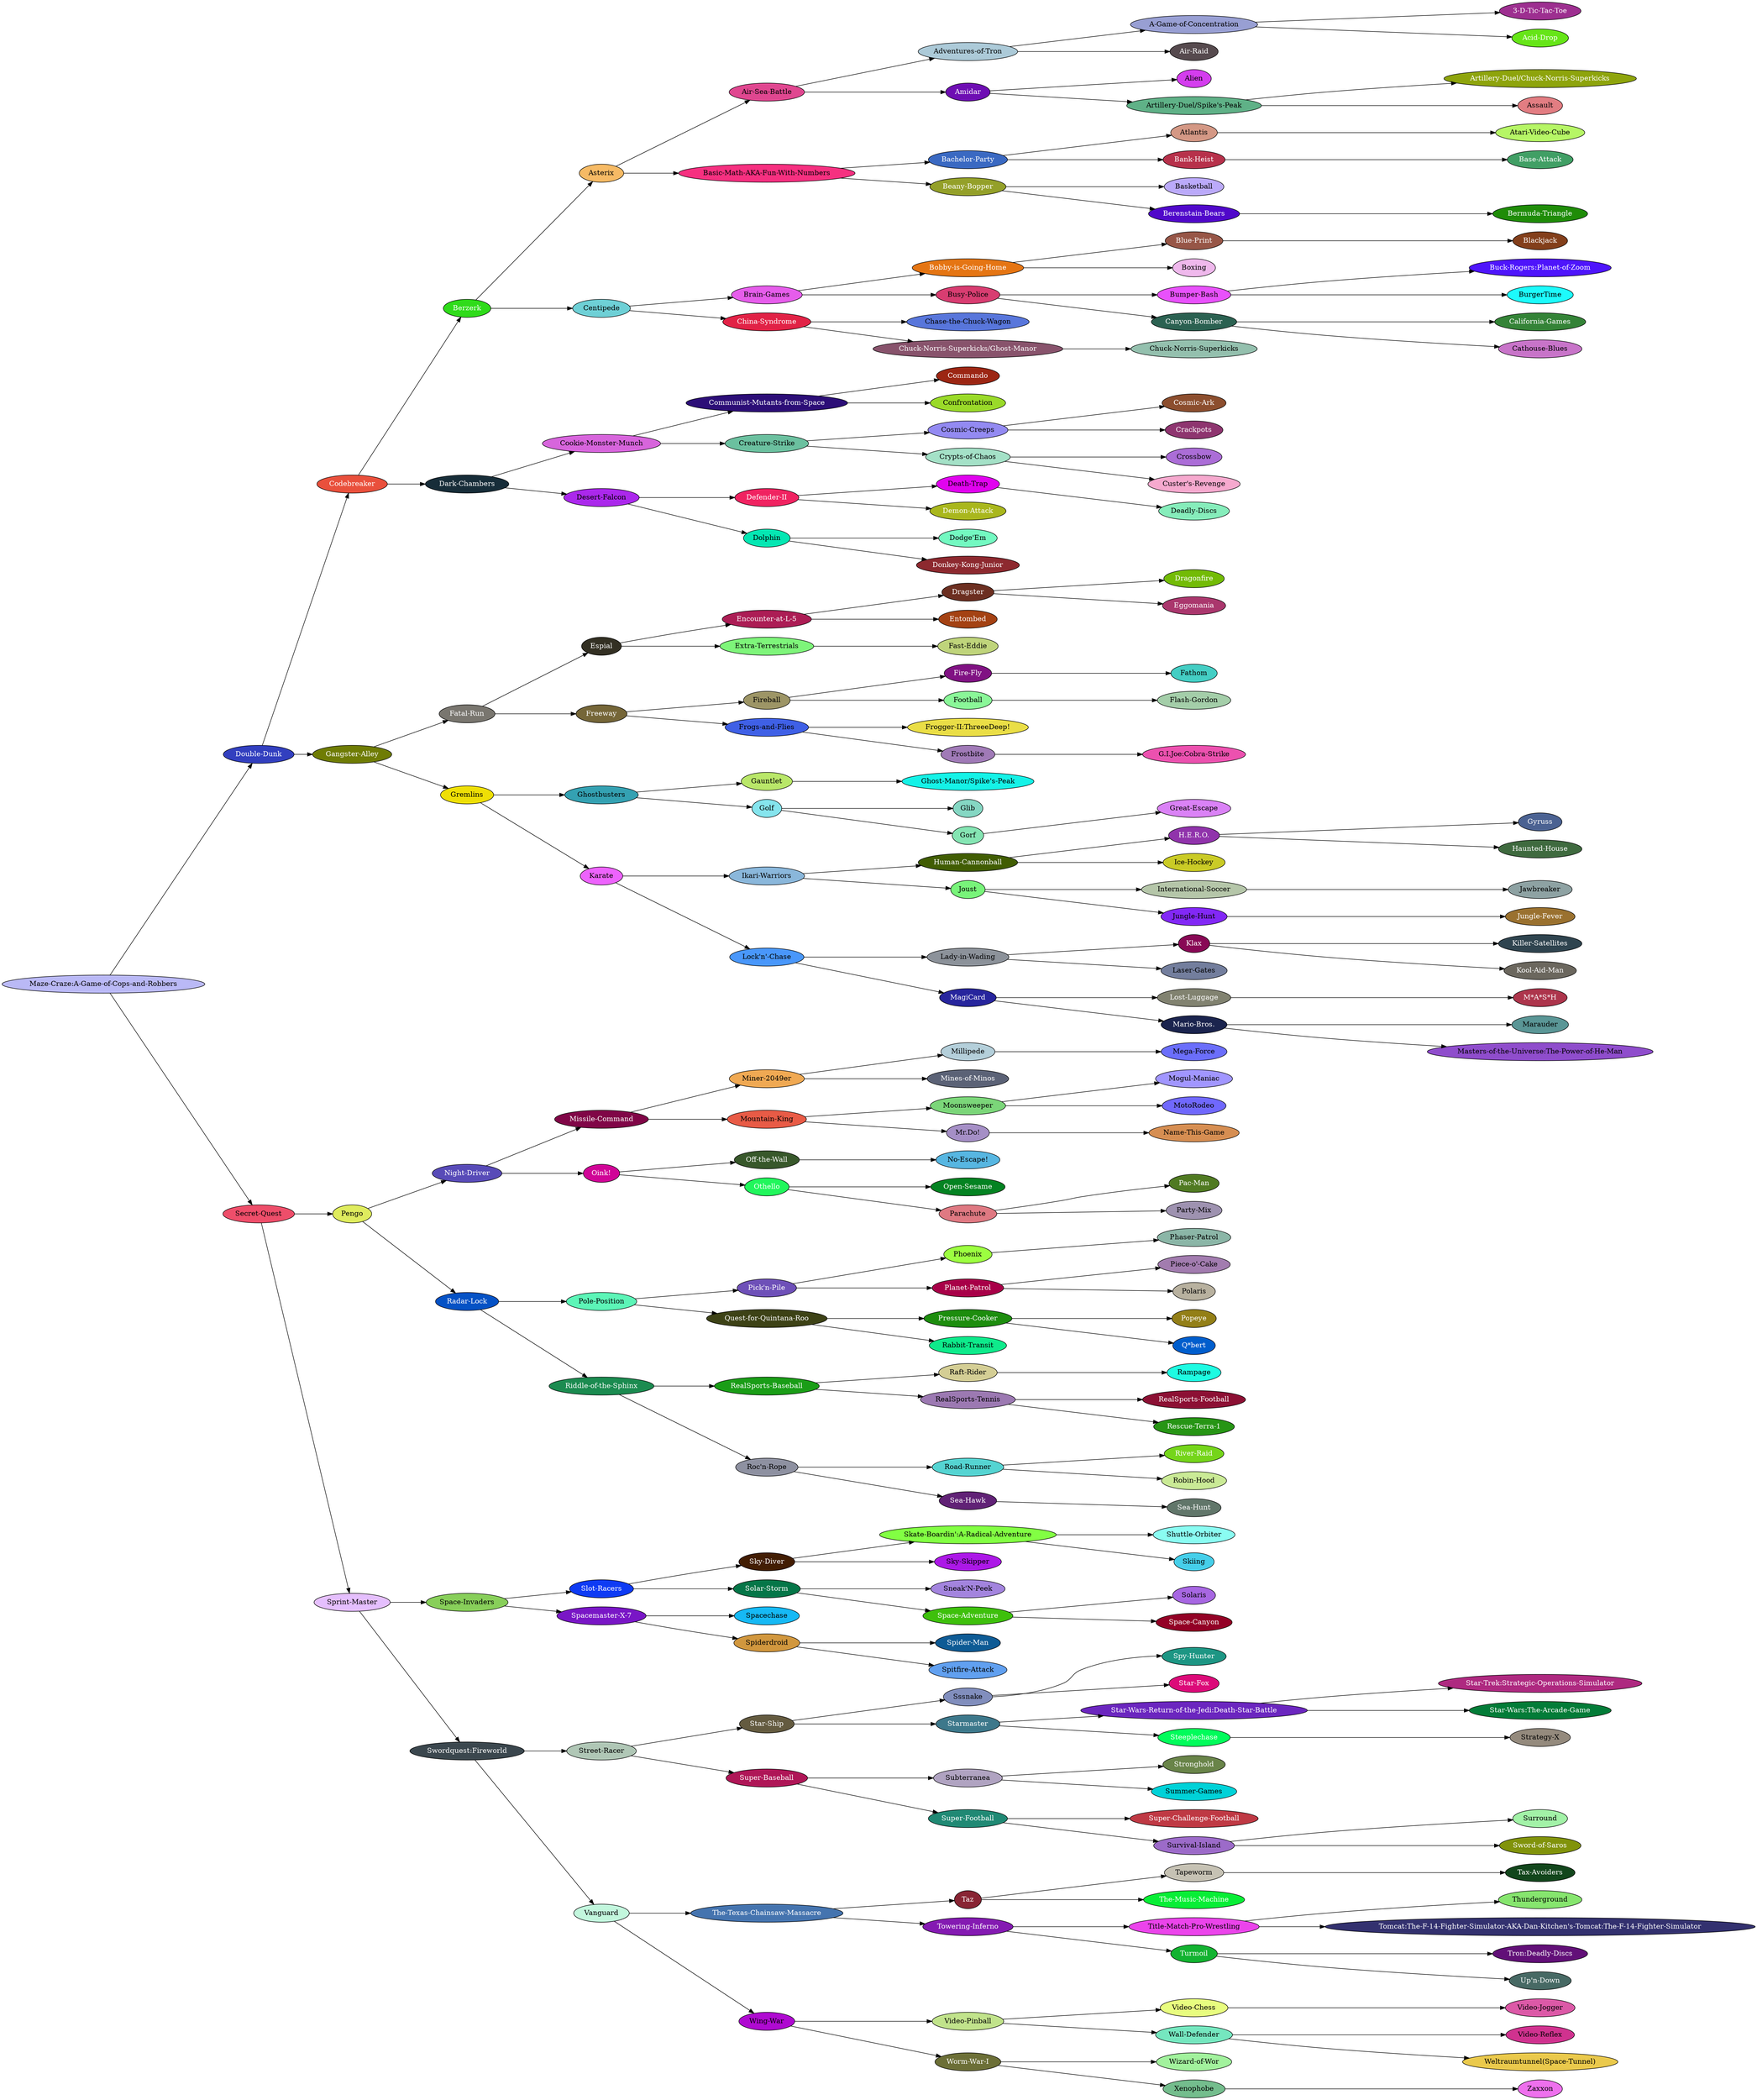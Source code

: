digraph ArvoreJogos { rankdir="LR"
"Maze-Craze:A-Game-of-Cops-and-Robbers" [label="Maze-Craze:A-Game-of-Cops-and-Robbers", style=filled, fillcolor="#BAB9F6", fontcolor="#000000"];
"Maze-Craze:A-Game-of-Cops-and-Robbers" -> "Double-Dunk";
"Double-Dunk" [label="Double-Dunk", style=filled, fillcolor="#323FBF", fontcolor="#FFFFFF"];
"Double-Dunk" -> "Codebreaker";
"Codebreaker" [label="Codebreaker", style=filled, fillcolor="#E9503C", fontcolor="#FFFFFF"];
"Codebreaker" -> "Berzerk";
"Berzerk" [label="Berzerk", style=filled, fillcolor="#2FDB1A", fontcolor="#FFFFFF"];
"Berzerk" -> "Asterix";
"Asterix" [label="Asterix", style=filled, fillcolor="#F6BA65", fontcolor="#000000"];
"Asterix" -> "Air-Sea-Battle";
"Air-Sea-Battle" [label="Air-Sea-Battle", style=filled, fillcolor="#E04790", fontcolor="#000000"];
"Air-Sea-Battle" -> "Adventures-of-Tron";
"Adventures-of-Tron" [label="Adventures-of-Tron", style=filled, fillcolor="#ACCAD8", fontcolor="#000000"];
"Adventures-of-Tron" -> "A-Game-of-Concentration";
"A-Game-of-Concentration" [label="A-Game-of-Concentration", style=filled, fillcolor="#989FD3", fontcolor="#000000"];
"A-Game-of-Concentration" -> "3-D-Tic-Tac-Toe";
"3-D-Tic-Tac-Toe" [label="3-D-Tic-Tac-Toe", style=filled, fillcolor="#9D2F90", fontcolor="#FFFFFF"];
"A-Game-of-Concentration" -> "Acid-Drop";
"Acid-Drop" [label="Acid-Drop", style=filled, fillcolor="#66E518", fontcolor="#FFFFFF"];
"Adventures-of-Tron" -> "Air-Raid";
"Air-Raid" [label="Air-Raid", style=filled, fillcolor="#564A4E", fontcolor="#FFFFFF"];
"Air-Sea-Battle" -> "Amidar";
"Amidar" [label="Amidar", style=filled, fillcolor="#6E0EB3", fontcolor="#FFFFFF"];
"Amidar" -> "Alien";
"Alien" [label="Alien", style=filled, fillcolor="#D43DEE", fontcolor="#000000"];
"Amidar" -> "Artillery-Duel/Spike's-Peak";
"Artillery-Duel/Spike's-Peak" [label="Artillery-Duel/Spike's-Peak", style=filled, fillcolor="#5FB187", fontcolor="#000000"];
"Artillery-Duel/Spike's-Peak" -> "Artillery-Duel/Chuck-Norris-Superkicks";
"Artillery-Duel/Chuck-Norris-Superkicks" [label="Artillery-Duel/Chuck-Norris-Superkicks", style=filled, fillcolor="#8EA40C", fontcolor="#FFFFFF"];
"Artillery-Duel/Spike's-Peak" -> "Assault";
"Assault" [label="Assault", style=filled, fillcolor="#E27D82", fontcolor="#000000"];
"Asterix" -> "Basic-Math-AKA-Fun-With-Numbers";
"Basic-Math-AKA-Fun-With-Numbers" [label="Basic-Math-AKA-Fun-With-Numbers", style=filled, fillcolor="#F63080", fontcolor="#000000"];
"Basic-Math-AKA-Fun-With-Numbers" -> "Bachelor-Party";
"Bachelor-Party" [label="Bachelor-Party", style=filled, fillcolor="#3A69C2", fontcolor="#FFFFFF"];
"Bachelor-Party" -> "Atlantis";
"Atlantis" [label="Atlantis", style=filled, fillcolor="#D49885", fontcolor="#000000"];
"Atlantis" -> "Atari-Video-Cube";
"Atari-Video-Cube" [label="Atari-Video-Cube", style=filled, fillcolor="#B6F666", fontcolor="#000000"];
"Bachelor-Party" -> "Bank-Heist";
"Bank-Heist" [label="Bank-Heist", style=filled, fillcolor="#B7314B", fontcolor="#FFFFFF"];
"Bank-Heist" -> "Base-Attack";
"Base-Attack" [label="Base-Attack", style=filled, fillcolor="#419F65", fontcolor="#FFFFFF"];
"Basic-Math-AKA-Fun-With-Numbers" -> "Beany-Bopper";
"Beany-Bopper" [label="Beany-Bopper", style=filled, fillcolor="#94A029", fontcolor="#FFFFFF"];
"Beany-Bopper" -> "Basketball";
"Basketball" [label="Basketball", style=filled, fillcolor="#BBAAFA", fontcolor="#000000"];
"Beany-Bopper" -> "Berenstain-Bears";
"Berenstain-Bears" [label="Berenstain-Bears", style=filled, fillcolor="#5008CA", fontcolor="#FFFFFF"];
"Berenstain-Bears" -> "Bermuda-Triangle";
"Bermuda-Triangle" [label="Bermuda-Triangle", style=filled, fillcolor="#1F8C08", fontcolor="#FFFFFF"];
"Berzerk" -> "Centipede";
"Centipede" [label="Centipede", style=filled, fillcolor="#6ED0D6", fontcolor="#000000"];
"Centipede" -> "Brain-Games";
"Brain-Games" [label="Brain-Games", style=filled, fillcolor="#E65DEB", fontcolor="#000000"];
"Brain-Games" -> "Bobby-is-Going-Home";
"Bobby-is-Going-Home" [label="Bobby-is-Going-Home", style=filled, fillcolor="#E57513", fontcolor="#FFFFFF"];
"Bobby-is-Going-Home" -> "Blue-Print";
"Blue-Print" [label="Blue-Print", style=filled, fillcolor="#975647", fontcolor="#FFFFFF"];
"Blue-Print" -> "Blackjack";
"Blackjack" [label="Blackjack", style=filled, fillcolor="#833F1B", fontcolor="#FFFFFF"];
"Bobby-is-Going-Home" -> "Boxing";
"Boxing" [label="Boxing", style=filled, fillcolor="#EFB8EC", fontcolor="#000000"];
"Brain-Games" -> "Busy-Police";
"Busy-Police" [label="Busy-Police", style=filled, fillcolor="#D83D71", fontcolor="#000000"];
"Busy-Police" -> "Bumper-Bash";
"Bumper-Bash" [label="Bumper-Bash", style=filled, fillcolor="#E851FB", fontcolor="#000000"];
"Bumper-Bash" -> "Buck-Rogers:Planet-of-Zoom";
"Buck-Rogers:Planet-of-Zoom" [label="Buck-Rogers:Planet-of-Zoom", style=filled, fillcolor="#4E15FB", fontcolor="#FFFFFF"];
"Bumper-Bash" -> "BurgerTime";
"BurgerTime" [label="BurgerTime", style=filled, fillcolor="#1DFAFB", fontcolor="#000000"];
"Busy-Police" -> "Canyon-Bomber";
"Canyon-Bomber" [label="Canyon-Bomber", style=filled, fillcolor="#2B6151", fontcolor="#FFFFFF"];
"Canyon-Bomber" -> "California-Games";
"California-Games" [label="California-Games", style=filled, fillcolor="#348337", fontcolor="#FFFFFF"];
"Canyon-Bomber" -> "Cathouse-Blues";
"Cathouse-Blues" [label="Cathouse-Blues", style=filled, fillcolor="#C874C9", fontcolor="#000000"];
"Centipede" -> "China-Syndrome";
"China-Syndrome" [label="China-Syndrome", style=filled, fillcolor="#E12246", fontcolor="#FFFFFF"];
"China-Syndrome" -> "Chase-the-Chuck-Wagon";
"Chase-the-Chuck-Wagon" [label="Chase-the-Chuck-Wagon", style=filled, fillcolor="#5876DB", fontcolor="#000000"];
"China-Syndrome" -> "Chuck-Norris-Superkicks/Ghost-Manor";
"Chuck-Norris-Superkicks/Ghost-Manor" [label="Chuck-Norris-Superkicks/Ghost-Manor", style=filled, fillcolor="#88536C", fontcolor="#FFFFFF"];
"Chuck-Norris-Superkicks/Ghost-Manor" -> "Chuck-Norris-Superkicks";
"Chuck-Norris-Superkicks" [label="Chuck-Norris-Superkicks", style=filled, fillcolor="#94C0AE", fontcolor="#000000"];
"Codebreaker" -> "Dark-Chambers";
"Dark-Chambers" [label="Dark-Chambers", style=filled, fillcolor="#172D39", fontcolor="#FFFFFF"];
"Dark-Chambers" -> "Cookie-Monster-Munch";
"Cookie-Monster-Munch" [label="Cookie-Monster-Munch", style=filled, fillcolor="#D765DC", fontcolor="#000000"];
"Cookie-Monster-Munch" -> "Communist-Mutants-from-Space";
"Communist-Mutants-from-Space" [label="Communist-Mutants-from-Space", style=filled, fillcolor="#2C0E77", fontcolor="#FFFFFF"];
"Communist-Mutants-from-Space" -> "Commando";
"Commando" [label="Commando", style=filled, fillcolor="#9C2613", fontcolor="#FFFFFF"];
"Communist-Mutants-from-Space" -> "Confrontation";
"Confrontation" [label="Confrontation", style=filled, fillcolor="#9ADA29", fontcolor="#000000"];
"Cookie-Monster-Munch" -> "Creature-Strike";
"Creature-Strike" [label="Creature-Strike", style=filled, fillcolor="#6BC09F", fontcolor="#000000"];
"Creature-Strike" -> "Cosmic-Creeps";
"Cosmic-Creeps" [label="Cosmic-Creeps", style=filled, fillcolor="#938AF2", fontcolor="#000000"];
"Cosmic-Creeps" -> "Cosmic-Ark";
"Cosmic-Ark" [label="Cosmic-Ark", style=filled, fillcolor="#8C4E2E", fontcolor="#FFFFFF"];
"Cosmic-Creeps" -> "Crackpots";
"Crackpots" [label="Crackpots", style=filled, fillcolor="#8E356F", fontcolor="#FFFFFF"];
"Creature-Strike" -> "Crypts-of-Chaos";
"Crypts-of-Chaos" [label="Crypts-of-Chaos", style=filled, fillcolor="#A4E1C7", fontcolor="#000000"];
"Crypts-of-Chaos" -> "Crossbow";
"Crossbow" [label="Crossbow", style=filled, fillcolor="#AB6DD7", fontcolor="#000000"];
"Crypts-of-Chaos" -> "Custer's-Revenge";
"Custer's-Revenge" [label="Custer's-Revenge", style=filled, fillcolor="#F6A9CE", fontcolor="#000000"];
"Dark-Chambers" -> "Desert-Falcon";
"Desert-Falcon" [label="Desert-Falcon", style=filled, fillcolor="#AB28EC", fontcolor="#000000"];
"Desert-Falcon" -> "Defender-II";
"Defender-II" [label="Defender-II", style=filled, fillcolor="#F02361", fontcolor="#FFFFFF"];
"Defender-II" -> "Death-Trap";
"Death-Trap" [label="Death-Trap", style=filled, fillcolor="#E103EF", fontcolor="#000000"];
"Death-Trap" -> "Deadly-Discs";
"Deadly-Discs" [label="Deadly-Discs", style=filled, fillcolor="#86EDBB", fontcolor="#000000"];
"Defender-II" -> "Demon-Attack";
"Demon-Attack" [label="Demon-Attack", style=filled, fillcolor="#A9B71D", fontcolor="#FFFFFF"];
"Desert-Falcon" -> "Dolphin";
"Dolphin" [label="Dolphin", style=filled, fillcolor="#05E7B3", fontcolor="#000000"];
"Dolphin" -> "Dodge'Em";
"Dodge'Em" [label="Dodge'Em", style=filled, fillcolor="#73F9C1", fontcolor="#000000"];
"Dolphin" -> "Donkey-Kong-Junior";
"Donkey-Kong-Junior" [label="Donkey-Kong-Junior", style=filled, fillcolor="#8D292F", fontcolor="#FFFFFF"];
"Double-Dunk" -> "Gangster-Alley";
"Gangster-Alley" [label="Gangster-Alley", style=filled, fillcolor="#6F7C04", fontcolor="#FFFFFF"];
"Gangster-Alley" -> "Fatal-Run";
"Fatal-Run" [label="Fatal-Run", style=filled, fillcolor="#79766F", fontcolor="#FFFFFF"];
"Fatal-Run" -> "Espial";
"Espial" [label="Espial", style=filled, fillcolor="#333023", fontcolor="#FFFFFF"];
"Espial" -> "Encounter-at-L-5";
"Encounter-at-L-5" [label="Encounter-at-L-5", style=filled, fillcolor="#AC1D55", fontcolor="#FFFFFF"];
"Encounter-at-L-5" -> "Dragster";
"Dragster" [label="Dragster", style=filled, fillcolor="#6C2F21", fontcolor="#FFFFFF"];
"Dragster" -> "Dragonfire";
"Dragonfire" [label="Dragonfire", style=filled, fillcolor="#73BB06", fontcolor="#FFFFFF"];
"Dragster" -> "Eggomania";
"Eggomania" [label="Eggomania", style=filled, fillcolor="#AA376D", fontcolor="#FFFFFF"];
"Encounter-at-L-5" -> "Entombed";
"Entombed" [label="Entombed", style=filled, fillcolor="#A44213", fontcolor="#FFFFFF"];
"Espial" -> "Extra-Terrestrials";
"Extra-Terrestrials" [label="Extra-Terrestrials", style=filled, fillcolor="#7EF57A", fontcolor="#000000"];
"Extra-Terrestrials" -> "Fast-Eddie";
"Fast-Eddie" [label="Fast-Eddie", style=filled, fillcolor="#BFD47B", fontcolor="#000000"];
"Fatal-Run" -> "Freeway";
"Freeway" [label="Freeway", style=filled, fillcolor="#756638", fontcolor="#FFFFFF"];
"Freeway" -> "Fireball";
"Fireball" [label="Fireball", style=filled, fillcolor="#9D9566", fontcolor="#000000"];
"Fireball" -> "Fire-Fly";
"Fire-Fly" [label="Fire-Fly", style=filled, fillcolor="#801283", fontcolor="#FFFFFF"];
"Fire-Fly" -> "Fathom";
"Fathom" [label="Fathom", style=filled, fillcolor="#44CEC4", fontcolor="#000000"];
"Fireball" -> "Football";
"Football" [label="Football", style=filled, fillcolor="#8AF798", fontcolor="#000000"];
"Football" -> "Flash-Gordon";
"Flash-Gordon" [label="Flash-Gordon", style=filled, fillcolor="#A4CEA9", fontcolor="#000000"];
"Freeway" -> "Frogs-and-Flies";
"Frogs-and-Flies" [label="Frogs-and-Flies", style=filled, fillcolor="#3F60E6", fontcolor="#000000"];
"Frogs-and-Flies" -> "Frogger-II:ThreeeDeep!";
"Frogger-II:ThreeeDeep!" [label="Frogger-II:ThreeeDeep!", style=filled, fillcolor="#EADE46", fontcolor="#000000"];
"Frogs-and-Flies" -> "Frostbite";
"Frostbite" [label="Frostbite", style=filled, fillcolor="#A07AB7", fontcolor="#000000"];
"Frostbite" -> "G.I.Joe:Cobra-Strike";
"G.I.Joe:Cobra-Strike" [label="G.I.Joe:Cobra-Strike", style=filled, fillcolor="#EC51AF", fontcolor="#000000"];
"Gangster-Alley" -> "Gremlins";
"Gremlins" [label="Gremlins", style=filled, fillcolor="#EEDF06", fontcolor="#000000"];
"Gremlins" -> "Ghostbusters";
"Ghostbusters" [label="Ghostbusters", style=filled, fillcolor="#34A1B2", fontcolor="#000000"];
"Ghostbusters" -> "Gauntlet";
"Gauntlet" [label="Gauntlet", style=filled, fillcolor="#B9E769", fontcolor="#000000"];
"Gauntlet" -> "Ghost-Manor/Spike's-Peak";
"Ghost-Manor/Spike's-Peak" [label="Ghost-Manor/Spike's-Peak", style=filled, fillcolor="#15F2E7", fontcolor="#000000"];
"Ghostbusters" -> "Golf";
"Golf" [label="Golf", style=filled, fillcolor="#85E4ED", fontcolor="#000000"];
"Golf" -> "Glib";
"Glib" [label="Glib", style=filled, fillcolor="#85D7C3", fontcolor="#000000"];
"Golf" -> "Gorf";
"Gorf" [label="Gorf", style=filled, fillcolor="#85E5B3", fontcolor="#000000"];
"Gorf" -> "Great-Escape";
"Great-Escape" [label="Great-Escape", style=filled, fillcolor="#DA82F6", fontcolor="#000000"];
"Gremlins" -> "Karate";
"Karate" [label="Karate", style=filled, fillcolor="#ED63FD", fontcolor="#000000"];
"Karate" -> "Ikari-Warriors";
"Ikari-Warriors" [label="Ikari-Warriors", style=filled, fillcolor="#8AB7DB", fontcolor="#000000"];
"Ikari-Warriors" -> "Human-Cannonball";
"Human-Cannonball" [label="Human-Cannonball", style=filled, fillcolor="#415D03", fontcolor="#FFFFFF"];
"Human-Cannonball" -> "H.E.R.O.";
"H.E.R.O." [label="H.E.R.O.", style=filled, fillcolor="#9033AB", fontcolor="#FFFFFF"];
"H.E.R.O." -> "Gyruss";
"Gyruss" [label="Gyruss", style=filled, fillcolor="#4B6292", fontcolor="#FFFFFF"];
"H.E.R.O." -> "Haunted-House";
"Haunted-House" [label="Haunted-House", style=filled, fillcolor="#3F6A3F", fontcolor="#FFFFFF"];
"Human-Cannonball" -> "Ice-Hockey";
"Ice-Hockey" [label="Ice-Hockey", style=filled, fillcolor="#CACB26", fontcolor="#000000"];
"Ikari-Warriors" -> "Joust";
"Joust" [label="Joust", style=filled, fillcolor="#78F47A", fontcolor="#000000"];
"Joust" -> "International-Soccer";
"International-Soccer" [label="International-Soccer", style=filled, fillcolor="#B5C6A9", fontcolor="#000000"];
"International-Soccer" -> "Jawbreaker";
"Jawbreaker" [label="Jawbreaker", style=filled, fillcolor="#8EA2A3", fontcolor="#000000"];
"Joust" -> "Jungle-Hunt";
"Jungle-Hunt" [label="Jungle-Hunt", style=filled, fillcolor="#8228F6", fontcolor="#000000"];
"Jungle-Hunt" -> "Jungle-Fever";
"Jungle-Fever" [label="Jungle-Fever", style=filled, fillcolor="#9A712F", fontcolor="#FFFFFF"];
"Karate" -> "Lock'n'-Chase";
"Lock'n'-Chase" [label="Lock'n'-Chase", style=filled, fillcolor="#4997FB", fontcolor="#000000"];
"Lock'n'-Chase" -> "Lady-in-Wading";
"Lady-in-Wading" [label="Lady-in-Wading", style=filled, fillcolor="#8C929A", fontcolor="#000000"];
"Lady-in-Wading" -> "Klax";
"Klax" [label="Klax", style=filled, fillcolor="#880855", fontcolor="#FFFFFF"];
"Klax" -> "Killer-Satellites";
"Killer-Satellites" [label="Killer-Satellites", style=filled, fillcolor="#2F444F", fontcolor="#FFFFFF"];
"Klax" -> "Kool-Aid-Man";
"Kool-Aid-Man" [label="Kool-Aid-Man", style=filled, fillcolor="#6B675E", fontcolor="#FFFFFF"];
"Lady-in-Wading" -> "Laser-Gates";
"Laser-Gates" [label="Laser-Gates", style=filled, fillcolor="#737E9D", fontcolor="#000000"];
"Lock'n'-Chase" -> "MagiCard";
"MagiCard" [label="MagiCard", style=filled, fillcolor="#27259D", fontcolor="#FFFFFF"];
"MagiCard" -> "Lost-Luggage";
"Lost-Luggage" [label="Lost-Luggage", style=filled, fillcolor="#818270", fontcolor="#FFFFFF"];
"Lost-Luggage" -> "M*A*S*H";
"M*A*S*H" [label="M*A*S*H", style=filled, fillcolor="#AD354C", fontcolor="#FFFFFF"];
"MagiCard" -> "Mario-Bros.";
"Mario-Bros." [label="Mario-Bros.", style=filled, fillcolor="#1B244E", fontcolor="#FFFFFF"];
"Mario-Bros." -> "Marauder";
"Marauder" [label="Marauder", style=filled, fillcolor="#5A9696", fontcolor="#000000"];
"Mario-Bros." -> "Masters-of-the-Universe:The-Power-of-He-Man";
"Masters-of-the-Universe:The-Power-of-He-Man" [label="Masters-of-the-Universe:The-Power-of-He-Man", style=filled, fillcolor="#8F4DCC", fontcolor="#000000"];
"Maze-Craze:A-Game-of-Cops-and-Robbers" -> "Secret-Quest";
"Secret-Quest" [label="Secret-Quest", style=filled, fillcolor="#EE4E6A", fontcolor="#000000"];
"Secret-Quest" -> "Pengo";
"Pengo" [label="Pengo", style=filled, fillcolor="#DFEC5E", fontcolor="#000000"];
"Pengo" -> "Night-Driver";
"Night-Driver" [label="Night-Driver", style=filled, fillcolor="#584BB8", fontcolor="#FFFFFF"];
"Night-Driver" -> "Missile-Command";
"Missile-Command" [label="Missile-Command", style=filled, fillcolor="#800647", fontcolor="#FFFFFF"];
"Missile-Command" -> "Miner-2049er";
"Miner-2049er" [label="Miner-2049er", style=filled, fillcolor="#F0A953", fontcolor="#000000"];
"Miner-2049er" -> "Millipede";
"Millipede" [label="Millipede", style=filled, fillcolor="#B4CFDA", fontcolor="#000000"];
"Millipede" -> "Mega-Force";
"Mega-Force" [label="Mega-Force", style=filled, fillcolor="#6B6EFB", fontcolor="#000000"];
"Miner-2049er" -> "Mines-of-Minos";
"Mines-of-Minos" [label="Mines-of-Minos", style=filled, fillcolor="#5B6276", fontcolor="#FFFFFF"];
"Missile-Command" -> "Mountain-King";
"Mountain-King" [label="Mountain-King", style=filled, fillcolor="#E85B46", fontcolor="#000000"];
"Mountain-King" -> "Moonsweeper";
"Moonsweeper" [label="Moonsweeper", style=filled, fillcolor="#7BD679", fontcolor="#000000"];
"Moonsweeper" -> "Mogul-Maniac";
"Mogul-Maniac" [label="Mogul-Maniac", style=filled, fillcolor="#A196FF", fontcolor="#000000"];
"Moonsweeper" -> "MotoRodeo";
"MotoRodeo" [label="MotoRodeo", style=filled, fillcolor="#7068FD", fontcolor="#000000"];
"Mountain-King" -> "Mr.Do!";
"Mr.Do!" [label="Mr.Do!", style=filled, fillcolor="#A58FC6", fontcolor="#000000"];
"Mr.Do!" -> "Name-This-Game";
"Name-This-Game" [label="Name-This-Game", style=filled, fillcolor="#D68E52", fontcolor="#000000"];
"Night-Driver" -> "Oink!";
"Oink!" [label="Oink!", style=filled, fillcolor="#D00597", fontcolor="#FFFFFF"];
"Oink!" -> "Off-the-Wall";
"Off-the-Wall" [label="Off-the-Wall", style=filled, fillcolor="#38582B", fontcolor="#FFFFFF"];
"Off-the-Wall" -> "No-Escape!";
"No-Escape!" [label="No-Escape!", style=filled, fillcolor="#57B6E1", fontcolor="#000000"];
"Oink!" -> "Othello";
"Othello" [label="Othello", style=filled, fillcolor="#21F65C", fontcolor="#FFFFFF"];
"Othello" -> "Open-Sesame";
"Open-Sesame" [label="Open-Sesame", style=filled, fillcolor="#048322", fontcolor="#FFFFFF"];
"Othello" -> "Parachute";
"Parachute" [label="Parachute", style=filled, fillcolor="#DF7982", fontcolor="#000000"];
"Parachute" -> "Pac-Man";
"Pac-Man" [label="Pac-Man", style=filled, fillcolor="#507A22", fontcolor="#FFFFFF"];
"Parachute" -> "Party-Mix";
"Party-Mix" [label="Party-Mix", style=filled, fillcolor="#9E92B0", fontcolor="#000000"];
"Pengo" -> "Radar-Lock";
"Radar-Lock" [label="Radar-Lock", style=filled, fillcolor="#0552C5", fontcolor="#FFFFFF"];
"Radar-Lock" -> "Pole-Position";
"Pole-Position" [label="Pole-Position", style=filled, fillcolor="#5CF5B7", fontcolor="#000000"];
"Pole-Position" -> "Pick'n-Pile";
"Pick'n-Pile" [label="Pick'n-Pile", style=filled, fillcolor="#6E50B8", fontcolor="#FFFFFF"];
"Pick'n-Pile" -> "Phoenix";
"Phoenix" [label="Phoenix", style=filled, fillcolor="#9CFF40", fontcolor="#000000"];
"Phoenix" -> "Phaser-Patrol";
"Phaser-Patrol" [label="Phaser-Patrol", style=filled, fillcolor="#8BB6A7", fontcolor="#000000"];
"Pick'n-Pile" -> "Planet-Patrol";
"Planet-Patrol" [label="Planet-Patrol", style=filled, fillcolor="#A80048", fontcolor="#FFFFFF"];
"Planet-Patrol" -> "Piece-o'-Cake";
"Piece-o'-Cake" [label="Piece-o'-Cake", style=filled, fillcolor="#A27CAF", fontcolor="#000000"];
"Planet-Patrol" -> "Polaris";
"Polaris" [label="Polaris", style=filled, fillcolor="#B8B19F", fontcolor="#000000"];
"Pole-Position" -> "Quest-for-Quintana-Roo";
"Quest-for-Quintana-Roo" [label="Quest-for-Quintana-Roo", style=filled, fillcolor="#3D4216", fontcolor="#FFFFFF"];
"Quest-for-Quintana-Roo" -> "Pressure-Cooker";
"Pressure-Cooker" [label="Pressure-Cooker", style=filled, fillcolor="#1D8D0E", fontcolor="#FFFFFF"];
"Pressure-Cooker" -> "Popeye";
"Popeye" [label="Popeye", style=filled, fillcolor="#937F17", fontcolor="#FFFFFF"];
"Pressure-Cooker" -> "Q*bert";
"Q*bert" [label="Q*bert", style=filled, fillcolor="#005ECD", fontcolor="#FFFFFF"];
"Quest-for-Quintana-Roo" -> "Rabbit-Transit";
"Rabbit-Transit" [label="Rabbit-Transit", style=filled, fillcolor="#0EEA8B", fontcolor="#000000"];
"Radar-Lock" -> "Riddle-of-the-Sphinx";
"Riddle-of-the-Sphinx" [label="Riddle-of-the-Sphinx", style=filled, fillcolor="#1B8B50", fontcolor="#FFFFFF"];
"Riddle-of-the-Sphinx" -> "RealSports-Baseball";
"RealSports-Baseball" [label="RealSports-Baseball", style=filled, fillcolor="#1A9D17", fontcolor="#FFFFFF"];
"RealSports-Baseball" -> "Raft-Rider";
"Raft-Rider" [label="Raft-Rider", style=filled, fillcolor="#D4CE95", fontcolor="#000000"];
"Raft-Rider" -> "Rampage";
"Rampage" [label="Rampage", style=filled, fillcolor="#1EFBE2", fontcolor="#000000"];
"RealSports-Baseball" -> "RealSports-Tennis";
"RealSports-Tennis" [label="RealSports-Tennis", style=filled, fillcolor="#9C79B2", fontcolor="#000000"];
"RealSports-Tennis" -> "RealSports-Football";
"RealSports-Football" [label="RealSports-Football", style=filled, fillcolor="#8C1034", fontcolor="#FFFFFF"];
"RealSports-Tennis" -> "Rescue-Terra-1";
"Rescue-Terra-1" [label="Rescue-Terra-1", style=filled, fillcolor="#279515", fontcolor="#FFFFFF"];
"Riddle-of-the-Sphinx" -> "Roc'n-Rope";
"Roc'n-Rope" [label="Roc'n-Rope", style=filled, fillcolor="#8E91A1", fontcolor="#000000"];
"Roc'n-Rope" -> "Road-Runner";
"Road-Runner" [label="Road-Runner", style=filled, fillcolor="#55D4D2", fontcolor="#000000"];
"Road-Runner" -> "River-Raid";
"River-Raid" [label="River-Raid", style=filled, fillcolor="#75D51A", fontcolor="#FFFFFF"];
"Road-Runner" -> "Robin-Hood";
"Robin-Hood" [label="Robin-Hood", style=filled, fillcolor="#CAEA96", fontcolor="#000000"];
"Roc'n-Rope" -> "Sea-Hawk";
"Sea-Hawk" [label="Sea-Hawk", style=filled, fillcolor="#612276", fontcolor="#FFFFFF"];
"Sea-Hawk" -> "Sea-Hunt";
"Sea-Hunt" [label="Sea-Hunt", style=filled, fillcolor="#61766A", fontcolor="#FFFFFF"];
"Secret-Quest" -> "Sprint-Master";
"Sprint-Master" [label="Sprint-Master", style=filled, fillcolor="#E5BFFE", fontcolor="#000000"];
"Sprint-Master" -> "Space-Invaders";
"Space-Invaders" [label="Space-Invaders", style=filled, fillcolor="#88CF5A", fontcolor="#000000"];
"Space-Invaders" -> "Slot-Racers";
"Slot-Racers" [label="Slot-Racers", style=filled, fillcolor="#0E3BF4", fontcolor="#FFFFFF"];
"Slot-Racers" -> "Sky-Diver";
"Sky-Diver" [label="Sky-Diver", style=filled, fillcolor="#421D03", fontcolor="#FFFFFF"];
"Sky-Diver" -> "Skate-Boardin':A-Radical-Adventure";
"Skate-Boardin':A-Radical-Adventure" [label="Skate-Boardin':A-Radical-Adventure", style=filled, fillcolor="#82FF43", fontcolor="#000000"];
"Skate-Boardin':A-Radical-Adventure" -> "Shuttle-Orbiter";
"Shuttle-Orbiter" [label="Shuttle-Orbiter", style=filled, fillcolor="#8AFCF2", fontcolor="#000000"];
"Skate-Boardin':A-Radical-Adventure" -> "Skiing";
"Skiing" [label="Skiing", style=filled, fillcolor="#46CFEA", fontcolor="#000000"];
"Sky-Diver" -> "Sky-Skipper";
"Sky-Skipper" [label="Sky-Skipper", style=filled, fillcolor="#AC18E7", fontcolor="#000000"];
"Slot-Racers" -> "Solar-Storm";
"Solar-Storm" [label="Solar-Storm", style=filled, fillcolor="#057648", fontcolor="#FFFFFF"];
"Solar-Storm" -> "Sneak'N-Peek";
"Sneak'N-Peek" [label="Sneak'N-Peek", style=filled, fillcolor="#A384DE", fontcolor="#000000"];
"Solar-Storm" -> "Space-Adventure";
"Space-Adventure" [label="Space-Adventure", style=filled, fillcolor="#3EC00C", fontcolor="#FFFFFF"];
"Space-Adventure" -> "Solaris";
"Solaris" [label="Solaris", style=filled, fillcolor="#A767E2", fontcolor="#000000"];
"Space-Adventure" -> "Space-Canyon";
"Space-Canyon" [label="Space-Canyon", style=filled, fillcolor="#930126", fontcolor="#FFFFFF"];
"Space-Invaders" -> "Spacemaster-X-7";
"Spacemaster-X-7" [label="Spacemaster-X-7", style=filled, fillcolor="#7916C6", fontcolor="#FFFFFF"];
"Spacemaster-X-7" -> "Spacechase";
"Spacechase" [label="Spacechase", style=filled, fillcolor="#16B9F5", fontcolor="#000000"];
"Spacemaster-X-7" -> "Spiderdroid";
"Spiderdroid" [label="Spiderdroid", style=filled, fillcolor="#D1973E", fontcolor="#000000"];
"Spiderdroid" -> "Spider-Man";
"Spider-Man" [label="Spider-Man", style=filled, fillcolor="#0E5B95", fontcolor="#FFFFFF"];
"Spiderdroid" -> "Spitfire-Attack";
"Spitfire-Attack" [label="Spitfire-Attack", style=filled, fillcolor="#61A0F0", fontcolor="#000000"];
"Sprint-Master" -> "Swordquest:Fireworld";
"Swordquest:Fireworld" [label="Swordquest:Fireworld", style=filled, fillcolor="#3B474E", fontcolor="#FFFFFF"];
"Swordquest:Fireworld" -> "Street-Racer";
"Street-Racer" [label="Street-Racer", style=filled, fillcolor="#B0C7B6", fontcolor="#000000"];
"Street-Racer" -> "Star-Ship";
"Star-Ship" [label="Star-Ship", style=filled, fillcolor="#645B40", fontcolor="#FFFFFF"];
"Star-Ship" -> "Sssnake";
"Sssnake" [label="Sssnake", style=filled, fillcolor="#818EBD", fontcolor="#000000"];
"Sssnake" -> "Spy-Hunter";
"Spy-Hunter" [label="Spy-Hunter", style=filled, fillcolor="#1D9684", fontcolor="#FFFFFF"];
"Sssnake" -> "Star-Fox";
"Star-Fox" [label="Star-Fox", style=filled, fillcolor="#DC0A79", fontcolor="#FFFFFF"];
"Star-Ship" -> "Starmaster";
"Starmaster" [label="Starmaster", style=filled, fillcolor="#3D788B", fontcolor="#FFFFFF"];
"Starmaster" -> "Star-Wars-Return-of-the-Jedi:Death-Star-Battle";
"Star-Wars-Return-of-the-Jedi:Death-Star-Battle" [label="Star-Wars-Return-of-the-Jedi:Death-Star-Battle", style=filled, fillcolor="#6B26BF", fontcolor="#FFFFFF"];
"Star-Wars-Return-of-the-Jedi:Death-Star-Battle" -> "Star-Trek:Strategic-Operations-Simulator";
"Star-Trek:Strategic-Operations-Simulator" [label="Star-Trek:Strategic-Operations-Simulator", style=filled, fillcolor="#AE2980", fontcolor="#FFFFFF"];
"Star-Wars-Return-of-the-Jedi:Death-Star-Battle" -> "Star-Wars:The-Arcade-Game";
"Star-Wars:The-Arcade-Game" [label="Star-Wars:The-Arcade-Game", style=filled, fillcolor="#037C38", fontcolor="#FFFFFF"];
"Starmaster" -> "Steeplechase";
"Steeplechase" [label="Steeplechase", style=filled, fillcolor="#01FC5B", fontcolor="#FFFFFF"];
"Steeplechase" -> "Strategy-X";
"Strategy-X" [label="Strategy-X", style=filled, fillcolor="#948A7D", fontcolor="#000000"];
"Street-Racer" -> "Super-Baseball";
"Super-Baseball" [label="Super-Baseball", style=filled, fillcolor="#AF1657", fontcolor="#FFFFFF"];
"Super-Baseball" -> "Subterranea";
"Subterranea" [label="Subterranea", style=filled, fillcolor="#B0A3C1", fontcolor="#000000"];
"Subterranea" -> "Stronghold";
"Stronghold" [label="Stronghold", style=filled, fillcolor="#698449", fontcolor="#FFFFFF"];
"Subterranea" -> "Summer-Games";
"Summer-Games" [label="Summer-Games", style=filled, fillcolor="#00D2D8", fontcolor="#000000"];
"Super-Baseball" -> "Super-Football";
"Super-Football" [label="Super-Football", style=filled, fillcolor="#208974", fontcolor="#FFFFFF"];
"Super-Football" -> "Super-Challenge-Football";
"Super-Challenge-Football" [label="Super-Challenge-Football", style=filled, fillcolor="#BF3944", fontcolor="#FFFFFF"];
"Super-Football" -> "Survival-Island";
"Survival-Island" [label="Survival-Island", style=filled, fillcolor="#9C6BC9", fontcolor="#000000"];
"Survival-Island" -> "Surround";
"Surround" [label="Surround", style=filled, fillcolor="#A2F2A7", fontcolor="#000000"];
"Survival-Island" -> "Sword-of-Saros";
"Sword-of-Saros" [label="Sword-of-Saros", style=filled, fillcolor="#81930B", fontcolor="#FFFFFF"];
"Swordquest:Fireworld" -> "Vanguard";
"Vanguard" [label="Vanguard", style=filled, fillcolor="#C2F7DD", fontcolor="#000000"];
"Vanguard" -> "The-Texas-Chainsaw-Massacre";
"The-Texas-Chainsaw-Massacre" [label="The-Texas-Chainsaw-Massacre", style=filled, fillcolor="#4574AF", fontcolor="#FFFFFF"];
"The-Texas-Chainsaw-Massacre" -> "Taz";
"Taz" [label="Taz", style=filled, fillcolor="#882534", fontcolor="#FFFFFF"];
"Taz" -> "Tapeworm";
"Tapeworm" [label="Tapeworm", style=filled, fillcolor="#C6C2B4", fontcolor="#000000"];
"Tapeworm" -> "Tax-Avoiders";
"Tax-Avoiders" [label="Tax-Avoiders", style=filled, fillcolor="#12461C", fontcolor="#FFFFFF"];
"Taz" -> "The-Music-Machine";
"The-Music-Machine" [label="The-Music-Machine", style=filled, fillcolor="#08EE36", fontcolor="#FFFFFF"];
"The-Texas-Chainsaw-Massacre" -> "Towering-Inferno";
"Towering-Inferno" [label="Towering-Inferno", style=filled, fillcolor="#841AB2", fontcolor="#FFFFFF"];
"Towering-Inferno" -> "Title-Match-Pro-Wrestling";
"Title-Match-Pro-Wrestling" [label="Title-Match-Pro-Wrestling", style=filled, fillcolor="#EB44EB", fontcolor="#000000"];
"Title-Match-Pro-Wrestling" -> "Thunderground";
"Thunderground" [label="Thunderground", style=filled, fillcolor="#86E56E", fontcolor="#000000"];
"Title-Match-Pro-Wrestling" -> "Tomcat:The-F-14-Fighter-Simulator-AKA-Dan-Kitchen's-Tomcat:The-F-14-Fighter-Simulator";
"Tomcat:The-F-14-Fighter-Simulator-AKA-Dan-Kitchen's-Tomcat:The-F-14-Fighter-Simulator" [label="Tomcat:The-F-14-Fighter-Simulator-AKA-Dan-Kitchen's-Tomcat:The-F-14-Fighter-Simulator", style=filled, fillcolor="#33316F", fontcolor="#FFFFFF"];
"Towering-Inferno" -> "Turmoil";
"Turmoil" [label="Turmoil", style=filled, fillcolor="#13B331", fontcolor="#FFFFFF"];
"Turmoil" -> "Tron:Deadly-Discs";
"Tron:Deadly-Discs" [label="Tron:Deadly-Discs", style=filled, fillcolor="#621078", fontcolor="#FFFFFF"];
"Turmoil" -> "Up'n-Down";
"Up'n-Down" [label="Up'n-Down", style=filled, fillcolor="#476964", fontcolor="#FFFFFF"];
"Vanguard" -> "Wing-War";
"Wing-War" [label="Wing-War", style=filled, fillcolor="#AF0AD1", fontcolor="#000000"];
"Wing-War" -> "Video-Pinball";
"Video-Pinball" [label="Video-Pinball", style=filled, fillcolor="#C1E38B", fontcolor="#000000"];
"Video-Pinball" -> "Video-Chess";
"Video-Chess" [label="Video-Chess", style=filled, fillcolor="#E8FD7F", fontcolor="#000000"];
"Video-Chess" -> "Video-Jogger";
"Video-Jogger" [label="Video-Jogger", style=filled, fillcolor="#DC59A7", fontcolor="#000000"];
"Video-Pinball" -> "Wall-Defender";
"Wall-Defender" [label="Wall-Defender", style=filled, fillcolor="#75E7BF", fontcolor="#000000"];
"Wall-Defender" -> "Video-Reflex";
"Video-Reflex" [label="Video-Reflex", style=filled, fillcolor="#D0328F", fontcolor="#000000"];
"Wall-Defender" -> "Weltraumtunnel(Space-Tunnel)";
"Weltraumtunnel(Space-Tunnel)" [label="Weltraumtunnel(Space-Tunnel)", style=filled, fillcolor="#EAC94C", fontcolor="#000000"];
"Wing-War" -> "Worm-War-I";
"Worm-War-I" [label="Worm-War-I", style=filled, fillcolor="#6C6F37", fontcolor="#FFFFFF"];
"Worm-War-I" -> "Wizard-of-Wor";
"Wizard-of-Wor" [label="Wizard-of-Wor", style=filled, fillcolor="#A2F29D", fontcolor="#000000"];
"Worm-War-I" -> "Xenophobe";
"Xenophobe" [label="Xenophobe", style=filled, fillcolor="#74BD8D", fontcolor="#000000"];
"Xenophobe" -> "Zaxxon";
"Zaxxon" [label="Zaxxon", style=filled, fillcolor="#EE70ED", fontcolor="#000000"];
}
